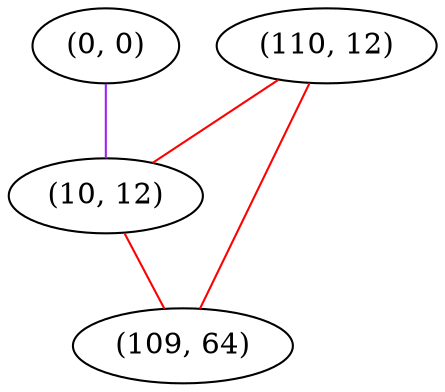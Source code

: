 graph "" {
"(110, 12)";
"(0, 0)";
"(10, 12)";
"(109, 64)";
"(110, 12)" -- "(10, 12)"  [color=red, key=0, weight=1];
"(110, 12)" -- "(109, 64)"  [color=red, key=0, weight=1];
"(0, 0)" -- "(10, 12)"  [color=purple, key=0, weight=4];
"(10, 12)" -- "(109, 64)"  [color=red, key=0, weight=1];
}
